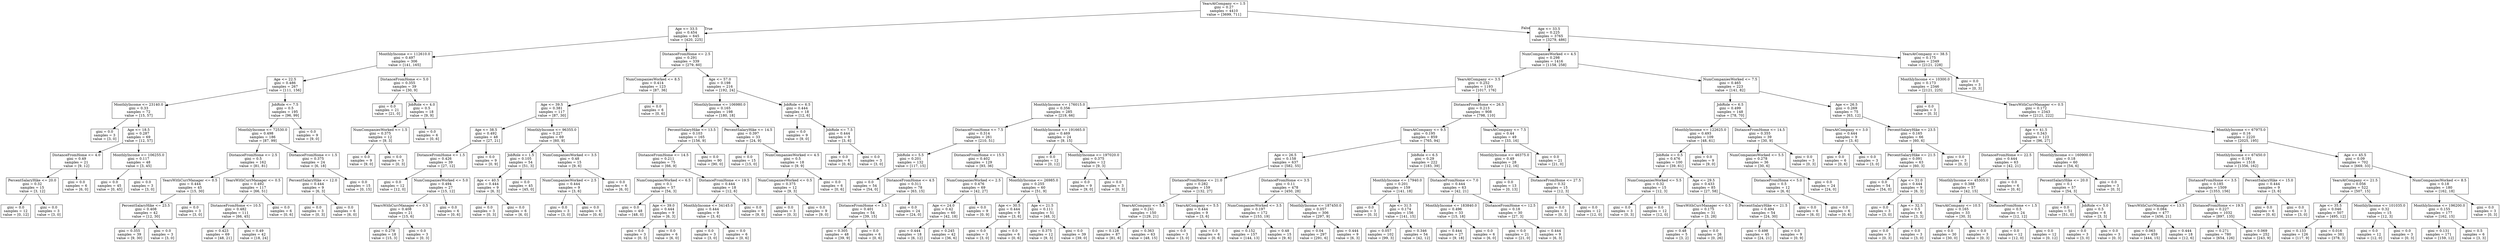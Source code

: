 digraph Tree {
node [shape=box] ;
0 [label="YearsAtCompany <= 1.5\ngini = 0.27\nsamples = 4410\nvalue = [3699, 711]"] ;
1 [label="Age <= 33.5\ngini = 0.454\nsamples = 645\nvalue = [420, 225]"] ;
0 -> 1 [labeldistance=2.5, labelangle=45, headlabel="True"] ;
2 [label="MonthlyIncome <= 112610.0\ngini = 0.497\nsamples = 306\nvalue = [141, 165]"] ;
1 -> 2 ;
3 [label="Age <= 22.5\ngini = 0.486\nsamples = 267\nvalue = [111, 156]"] ;
2 -> 3 ;
4 [label="MonthlyIncome <= 23140.0\ngini = 0.33\nsamples = 72\nvalue = [15, 57]"] ;
3 -> 4 ;
5 [label="gini = 0.0\nsamples = 3\nvalue = [3, 0]"] ;
4 -> 5 ;
6 [label="Age <= 18.5\ngini = 0.287\nsamples = 69\nvalue = [12, 57]"] ;
4 -> 6 ;
7 [label="DistanceFromHome <= 4.0\ngini = 0.49\nsamples = 21\nvalue = [9, 12]"] ;
6 -> 7 ;
8 [label="PercentSalaryHike <= 20.0\ngini = 0.32\nsamples = 15\nvalue = [3, 12]"] ;
7 -> 8 ;
9 [label="gini = 0.0\nsamples = 12\nvalue = [0, 12]"] ;
8 -> 9 ;
10 [label="gini = 0.0\nsamples = 3\nvalue = [3, 0]"] ;
8 -> 10 ;
11 [label="gini = 0.0\nsamples = 6\nvalue = [6, 0]"] ;
7 -> 11 ;
12 [label="MonthlyIncome <= 106255.0\ngini = 0.117\nsamples = 48\nvalue = [3, 45]"] ;
6 -> 12 ;
13 [label="gini = 0.0\nsamples = 45\nvalue = [0, 45]"] ;
12 -> 13 ;
14 [label="gini = 0.0\nsamples = 3\nvalue = [3, 0]"] ;
12 -> 14 ;
15 [label="JobRole <= 7.5\ngini = 0.5\nsamples = 195\nvalue = [96, 99]"] ;
3 -> 15 ;
16 [label="MonthlyIncome <= 72530.0\ngini = 0.498\nsamples = 186\nvalue = [87, 99]"] ;
15 -> 16 ;
17 [label="DistanceFromHome <= 2.5\ngini = 0.5\nsamples = 162\nvalue = [81, 81]"] ;
16 -> 17 ;
18 [label="YearsWithCurrManager <= 0.5\ngini = 0.444\nsamples = 45\nvalue = [15, 30]"] ;
17 -> 18 ;
19 [label="PercentSalaryHike <= 23.5\ngini = 0.408\nsamples = 42\nvalue = [12, 30]"] ;
18 -> 19 ;
20 [label="gini = 0.355\nsamples = 39\nvalue = [9, 30]"] ;
19 -> 20 ;
21 [label="gini = 0.0\nsamples = 3\nvalue = [3, 0]"] ;
19 -> 21 ;
22 [label="gini = 0.0\nsamples = 3\nvalue = [3, 0]"] ;
18 -> 22 ;
23 [label="YearsWithCurrManager <= 0.5\ngini = 0.492\nsamples = 117\nvalue = [66, 51]"] ;
17 -> 23 ;
24 [label="DistanceFromHome <= 10.5\ngini = 0.482\nsamples = 111\nvalue = [66, 45]"] ;
23 -> 24 ;
25 [label="gini = 0.423\nsamples = 69\nvalue = [48, 21]"] ;
24 -> 25 ;
26 [label="gini = 0.49\nsamples = 42\nvalue = [18, 24]"] ;
24 -> 26 ;
27 [label="gini = 0.0\nsamples = 6\nvalue = [0, 6]"] ;
23 -> 27 ;
28 [label="DistanceFromHome <= 1.5\ngini = 0.375\nsamples = 24\nvalue = [6, 18]"] ;
16 -> 28 ;
29 [label="PercentSalaryHike <= 12.0\ngini = 0.444\nsamples = 9\nvalue = [6, 3]"] ;
28 -> 29 ;
30 [label="gini = 0.0\nsamples = 3\nvalue = [0, 3]"] ;
29 -> 30 ;
31 [label="gini = 0.0\nsamples = 6\nvalue = [6, 0]"] ;
29 -> 31 ;
32 [label="gini = 0.0\nsamples = 15\nvalue = [0, 15]"] ;
28 -> 32 ;
33 [label="gini = 0.0\nsamples = 9\nvalue = [9, 0]"] ;
15 -> 33 ;
34 [label="DistanceFromHome <= 5.0\ngini = 0.355\nsamples = 39\nvalue = [30, 9]"] ;
2 -> 34 ;
35 [label="gini = 0.0\nsamples = 21\nvalue = [21, 0]"] ;
34 -> 35 ;
36 [label="JobRole <= 4.0\ngini = 0.5\nsamples = 18\nvalue = [9, 9]"] ;
34 -> 36 ;
37 [label="NumCompaniesWorked <= 1.5\ngini = 0.375\nsamples = 12\nvalue = [9, 3]"] ;
36 -> 37 ;
38 [label="gini = 0.0\nsamples = 9\nvalue = [9, 0]"] ;
37 -> 38 ;
39 [label="gini = 0.0\nsamples = 3\nvalue = [0, 3]"] ;
37 -> 39 ;
40 [label="gini = 0.0\nsamples = 6\nvalue = [0, 6]"] ;
36 -> 40 ;
41 [label="DistanceFromHome <= 2.5\ngini = 0.291\nsamples = 339\nvalue = [279, 60]"] ;
1 -> 41 ;
42 [label="NumCompaniesWorked <= 8.5\ngini = 0.414\nsamples = 123\nvalue = [87, 36]"] ;
41 -> 42 ;
43 [label="Age <= 39.5\ngini = 0.381\nsamples = 117\nvalue = [87, 30]"] ;
42 -> 43 ;
44 [label="Age <= 38.5\ngini = 0.492\nsamples = 48\nvalue = [27, 21]"] ;
43 -> 44 ;
45 [label="DistanceFromHome <= 1.5\ngini = 0.426\nsamples = 39\nvalue = [27, 12]"] ;
44 -> 45 ;
46 [label="gini = 0.0\nsamples = 12\nvalue = [12, 0]"] ;
45 -> 46 ;
47 [label="NumCompaniesWorked <= 5.0\ngini = 0.494\nsamples = 27\nvalue = [15, 12]"] ;
45 -> 47 ;
48 [label="YearsWithCurrManager <= 0.5\ngini = 0.408\nsamples = 21\nvalue = [15, 6]"] ;
47 -> 48 ;
49 [label="gini = 0.278\nsamples = 18\nvalue = [15, 3]"] ;
48 -> 49 ;
50 [label="gini = 0.0\nsamples = 3\nvalue = [0, 3]"] ;
48 -> 50 ;
51 [label="gini = 0.0\nsamples = 6\nvalue = [0, 6]"] ;
47 -> 51 ;
52 [label="gini = 0.0\nsamples = 9\nvalue = [0, 9]"] ;
44 -> 52 ;
53 [label="MonthlyIncome <= 96355.0\ngini = 0.227\nsamples = 69\nvalue = [60, 9]"] ;
43 -> 53 ;
54 [label="JobRole <= 1.5\ngini = 0.105\nsamples = 54\nvalue = [51, 3]"] ;
53 -> 54 ;
55 [label="Age <= 40.5\ngini = 0.444\nsamples = 9\nvalue = [6, 3]"] ;
54 -> 55 ;
56 [label="gini = 0.0\nsamples = 3\nvalue = [0, 3]"] ;
55 -> 56 ;
57 [label="gini = 0.0\nsamples = 6\nvalue = [6, 0]"] ;
55 -> 57 ;
58 [label="gini = 0.0\nsamples = 45\nvalue = [45, 0]"] ;
54 -> 58 ;
59 [label="NumCompaniesWorked <= 3.5\ngini = 0.48\nsamples = 15\nvalue = [9, 6]"] ;
53 -> 59 ;
60 [label="NumCompaniesWorked <= 2.5\ngini = 0.444\nsamples = 9\nvalue = [3, 6]"] ;
59 -> 60 ;
61 [label="gini = 0.0\nsamples = 3\nvalue = [3, 0]"] ;
60 -> 61 ;
62 [label="gini = 0.0\nsamples = 6\nvalue = [0, 6]"] ;
60 -> 62 ;
63 [label="gini = 0.0\nsamples = 6\nvalue = [6, 0]"] ;
59 -> 63 ;
64 [label="gini = 0.0\nsamples = 6\nvalue = [0, 6]"] ;
42 -> 64 ;
65 [label="Age <= 57.0\ngini = 0.198\nsamples = 216\nvalue = [192, 24]"] ;
41 -> 65 ;
66 [label="MonthlyIncome <= 106980.0\ngini = 0.165\nsamples = 198\nvalue = [180, 18]"] ;
65 -> 66 ;
67 [label="PercentSalaryHike <= 13.5\ngini = 0.103\nsamples = 165\nvalue = [156, 9]"] ;
66 -> 67 ;
68 [label="DistanceFromHome <= 14.5\ngini = 0.211\nsamples = 75\nvalue = [66, 9]"] ;
67 -> 68 ;
69 [label="NumCompaniesWorked <= 6.5\ngini = 0.1\nsamples = 57\nvalue = [54, 3]"] ;
68 -> 69 ;
70 [label="gini = 0.0\nsamples = 48\nvalue = [48, 0]"] ;
69 -> 70 ;
71 [label="Age <= 39.0\ngini = 0.444\nsamples = 9\nvalue = [6, 3]"] ;
69 -> 71 ;
72 [label="gini = 0.0\nsamples = 3\nvalue = [0, 3]"] ;
71 -> 72 ;
73 [label="gini = 0.0\nsamples = 6\nvalue = [6, 0]"] ;
71 -> 73 ;
74 [label="DistanceFromHome <= 19.5\ngini = 0.444\nsamples = 18\nvalue = [12, 6]"] ;
68 -> 74 ;
75 [label="MonthlyIncome <= 34145.0\ngini = 0.444\nsamples = 9\nvalue = [3, 6]"] ;
74 -> 75 ;
76 [label="gini = 0.0\nsamples = 3\nvalue = [3, 0]"] ;
75 -> 76 ;
77 [label="gini = 0.0\nsamples = 6\nvalue = [0, 6]"] ;
75 -> 77 ;
78 [label="gini = 0.0\nsamples = 9\nvalue = [9, 0]"] ;
74 -> 78 ;
79 [label="gini = 0.0\nsamples = 90\nvalue = [90, 0]"] ;
67 -> 79 ;
80 [label="PercentSalaryHike <= 14.5\ngini = 0.397\nsamples = 33\nvalue = [24, 9]"] ;
66 -> 80 ;
81 [label="gini = 0.0\nsamples = 15\nvalue = [15, 0]"] ;
80 -> 81 ;
82 [label="NumCompaniesWorked <= 4.5\ngini = 0.5\nsamples = 18\nvalue = [9, 9]"] ;
80 -> 82 ;
83 [label="NumCompaniesWorked <= 0.5\ngini = 0.375\nsamples = 12\nvalue = [9, 3]"] ;
82 -> 83 ;
84 [label="gini = 0.0\nsamples = 3\nvalue = [0, 3]"] ;
83 -> 84 ;
85 [label="gini = 0.0\nsamples = 9\nvalue = [9, 0]"] ;
83 -> 85 ;
86 [label="gini = 0.0\nsamples = 6\nvalue = [0, 6]"] ;
82 -> 86 ;
87 [label="JobRole <= 6.5\ngini = 0.444\nsamples = 18\nvalue = [12, 6]"] ;
65 -> 87 ;
88 [label="gini = 0.0\nsamples = 9\nvalue = [9, 0]"] ;
87 -> 88 ;
89 [label="JobRole <= 7.5\ngini = 0.444\nsamples = 9\nvalue = [3, 6]"] ;
87 -> 89 ;
90 [label="gini = 0.0\nsamples = 6\nvalue = [0, 6]"] ;
89 -> 90 ;
91 [label="gini = 0.0\nsamples = 3\nvalue = [3, 0]"] ;
89 -> 91 ;
92 [label="Age <= 33.5\ngini = 0.225\nsamples = 3765\nvalue = [3279, 486]"] ;
0 -> 92 [labeldistance=2.5, labelangle=-45, headlabel="False"] ;
93 [label="NumCompaniesWorked <= 4.5\ngini = 0.298\nsamples = 1416\nvalue = [1158, 258]"] ;
92 -> 93 ;
94 [label="YearsAtCompany <= 3.5\ngini = 0.252\nsamples = 1193\nvalue = [1017, 176]"] ;
93 -> 94 ;
95 [label="MonthlyIncome <= 176015.0\ngini = 0.356\nsamples = 285\nvalue = [219, 66]"] ;
94 -> 95 ;
96 [label="DistanceFromHome <= 7.5\ngini = 0.314\nsamples = 261\nvalue = [210, 51]"] ;
95 -> 96 ;
97 [label="JobRole <= 5.5\ngini = 0.201\nsamples = 132\nvalue = [117, 15]"] ;
96 -> 97 ;
98 [label="gini = 0.0\nsamples = 54\nvalue = [54, 0]"] ;
97 -> 98 ;
99 [label="DistanceFromHome <= 4.5\ngini = 0.311\nsamples = 78\nvalue = [63, 15]"] ;
97 -> 99 ;
100 [label="DistanceFromHome <= 3.5\ngini = 0.401\nsamples = 54\nvalue = [39, 15]"] ;
99 -> 100 ;
101 [label="gini = 0.305\nsamples = 48\nvalue = [39, 9]"] ;
100 -> 101 ;
102 [label="gini = 0.0\nsamples = 6\nvalue = [0, 6]"] ;
100 -> 102 ;
103 [label="gini = 0.0\nsamples = 24\nvalue = [24, 0]"] ;
99 -> 103 ;
104 [label="DistanceFromHome <= 15.5\ngini = 0.402\nsamples = 129\nvalue = [93, 36]"] ;
96 -> 104 ;
105 [label="NumCompaniesWorked <= 2.5\ngini = 0.476\nsamples = 69\nvalue = [42, 27]"] ;
104 -> 105 ;
106 [label="Age <= 24.0\ngini = 0.42\nsamples = 60\nvalue = [42, 18]"] ;
105 -> 106 ;
107 [label="gini = 0.444\nsamples = 18\nvalue = [6, 12]"] ;
106 -> 107 ;
108 [label="gini = 0.245\nsamples = 42\nvalue = [36, 6]"] ;
106 -> 108 ;
109 [label="gini = 0.0\nsamples = 9\nvalue = [0, 9]"] ;
105 -> 109 ;
110 [label="MonthlyIncome <= 26985.0\ngini = 0.255\nsamples = 60\nvalue = [51, 9]"] ;
104 -> 110 ;
111 [label="Age <= 30.5\ngini = 0.444\nsamples = 9\nvalue = [3, 6]"] ;
110 -> 111 ;
112 [label="gini = 0.0\nsamples = 3\nvalue = [3, 0]"] ;
111 -> 112 ;
113 [label="gini = 0.0\nsamples = 6\nvalue = [0, 6]"] ;
111 -> 113 ;
114 [label="Age <= 21.5\ngini = 0.111\nsamples = 51\nvalue = [48, 3]"] ;
110 -> 114 ;
115 [label="gini = 0.375\nsamples = 12\nvalue = [9, 3]"] ;
114 -> 115 ;
116 [label="gini = 0.0\nsamples = 39\nvalue = [39, 0]"] ;
114 -> 116 ;
117 [label="MonthlyIncome <= 191665.0\ngini = 0.469\nsamples = 24\nvalue = [9, 15]"] ;
95 -> 117 ;
118 [label="gini = 0.0\nsamples = 12\nvalue = [0, 12]"] ;
117 -> 118 ;
119 [label="MonthlyIncome <= 197020.0\ngini = 0.375\nsamples = 12\nvalue = [9, 3]"] ;
117 -> 119 ;
120 [label="gini = 0.0\nsamples = 9\nvalue = [9, 0]"] ;
119 -> 120 ;
121 [label="gini = 0.0\nsamples = 3\nvalue = [0, 3]"] ;
119 -> 121 ;
122 [label="DistanceFromHome <= 26.5\ngini = 0.213\nsamples = 908\nvalue = [798, 110]"] ;
94 -> 122 ;
123 [label="YearsAtCompany <= 9.5\ngini = 0.195\nsamples = 859\nvalue = [765, 94]"] ;
122 -> 123 ;
124 [label="Age <= 26.5\ngini = 0.158\nsamples = 637\nvalue = [582, 55]"] ;
123 -> 124 ;
125 [label="DistanceFromHome <= 21.0\ngini = 0.282\nsamples = 159\nvalue = [132, 27]"] ;
124 -> 125 ;
126 [label="YearsAtCompany <= 5.5\ngini = 0.241\nsamples = 150\nvalue = [129, 21]"] ;
125 -> 126 ;
127 [label="gini = 0.128\nsamples = 87\nvalue = [81, 6]"] ;
126 -> 127 ;
128 [label="gini = 0.363\nsamples = 63\nvalue = [48, 15]"] ;
126 -> 128 ;
129 [label="YearsAtCompany <= 5.5\ngini = 0.444\nsamples = 9\nvalue = [3, 6]"] ;
125 -> 129 ;
130 [label="gini = 0.0\nsamples = 3\nvalue = [3, 0]"] ;
129 -> 130 ;
131 [label="gini = 0.0\nsamples = 6\nvalue = [0, 6]"] ;
129 -> 131 ;
132 [label="DistanceFromHome <= 3.5\ngini = 0.11\nsamples = 478\nvalue = [450, 28]"] ;
124 -> 132 ;
133 [label="NumCompaniesWorked <= 3.5\ngini = 0.197\nsamples = 172\nvalue = [153, 19]"] ;
132 -> 133 ;
134 [label="gini = 0.152\nsamples = 157\nvalue = [144, 13]"] ;
133 -> 134 ;
135 [label="gini = 0.48\nsamples = 15\nvalue = [9, 6]"] ;
133 -> 135 ;
136 [label="MonthlyIncome <= 187450.0\ngini = 0.057\nsamples = 306\nvalue = [297, 9]"] ;
132 -> 136 ;
137 [label="gini = 0.04\nsamples = 297\nvalue = [291, 6]"] ;
136 -> 137 ;
138 [label="gini = 0.444\nsamples = 9\nvalue = [6, 3]"] ;
136 -> 138 ;
139 [label="JobRole <= 6.5\ngini = 0.29\nsamples = 222\nvalue = [183, 39]"] ;
123 -> 139 ;
140 [label="MonthlyIncome <= 17940.0\ngini = 0.201\nsamples = 159\nvalue = [141, 18]"] ;
139 -> 140 ;
141 [label="gini = 0.0\nsamples = 3\nvalue = [0, 3]"] ;
140 -> 141 ;
142 [label="Age <= 31.5\ngini = 0.174\nsamples = 156\nvalue = [141, 15]"] ;
140 -> 142 ;
143 [label="gini = 0.057\nsamples = 102\nvalue = [99, 3]"] ;
142 -> 143 ;
144 [label="gini = 0.346\nsamples = 54\nvalue = [42, 12]"] ;
142 -> 144 ;
145 [label="DistanceFromHome <= 7.0\ngini = 0.444\nsamples = 63\nvalue = [42, 21]"] ;
139 -> 145 ;
146 [label="MonthlyIncome <= 183840.0\ngini = 0.496\nsamples = 33\nvalue = [15, 18]"] ;
145 -> 146 ;
147 [label="gini = 0.444\nsamples = 27\nvalue = [9, 18]"] ;
146 -> 147 ;
148 [label="gini = 0.0\nsamples = 6\nvalue = [6, 0]"] ;
146 -> 148 ;
149 [label="DistanceFromHome <= 12.5\ngini = 0.18\nsamples = 30\nvalue = [27, 3]"] ;
145 -> 149 ;
150 [label="gini = 0.0\nsamples = 21\nvalue = [21, 0]"] ;
149 -> 150 ;
151 [label="gini = 0.444\nsamples = 9\nvalue = [6, 3]"] ;
149 -> 151 ;
152 [label="YearsAtCompany <= 7.5\ngini = 0.44\nsamples = 49\nvalue = [33, 16]"] ;
122 -> 152 ;
153 [label="MonthlyIncome <= 46375.0\ngini = 0.49\nsamples = 28\nvalue = [12, 16]"] ;
152 -> 153 ;
154 [label="gini = 0.0\nsamples = 13\nvalue = [0, 13]"] ;
153 -> 154 ;
155 [label="DistanceFromHome <= 27.5\ngini = 0.32\nsamples = 15\nvalue = [12, 3]"] ;
153 -> 155 ;
156 [label="gini = 0.0\nsamples = 3\nvalue = [0, 3]"] ;
155 -> 156 ;
157 [label="gini = 0.0\nsamples = 12\nvalue = [12, 0]"] ;
155 -> 157 ;
158 [label="gini = 0.0\nsamples = 21\nvalue = [21, 0]"] ;
152 -> 158 ;
159 [label="NumCompaniesWorked <= 7.5\ngini = 0.465\nsamples = 223\nvalue = [141, 82]"] ;
93 -> 159 ;
160 [label="JobRole <= 6.5\ngini = 0.499\nsamples = 148\nvalue = [78, 70]"] ;
159 -> 160 ;
161 [label="MonthlyIncome <= 122625.0\ngini = 0.493\nsamples = 109\nvalue = [48, 61]"] ;
160 -> 161 ;
162 [label="JobRole <= 0.5\ngini = 0.476\nsamples = 100\nvalue = [39, 61]"] ;
161 -> 162 ;
163 [label="NumCompaniesWorked <= 5.5\ngini = 0.32\nsamples = 15\nvalue = [12, 3]"] ;
162 -> 163 ;
164 [label="gini = 0.0\nsamples = 3\nvalue = [0, 3]"] ;
163 -> 164 ;
165 [label="gini = 0.0\nsamples = 12\nvalue = [12, 0]"] ;
163 -> 165 ;
166 [label="Age <= 29.5\ngini = 0.433\nsamples = 85\nvalue = [27, 58]"] ;
162 -> 166 ;
167 [label="YearsWithCurrManager <= 0.5\ngini = 0.175\nsamples = 31\nvalue = [3, 28]"] ;
166 -> 167 ;
168 [label="gini = 0.48\nsamples = 5\nvalue = [3, 2]"] ;
167 -> 168 ;
169 [label="gini = 0.0\nsamples = 26\nvalue = [0, 26]"] ;
167 -> 169 ;
170 [label="PercentSalaryHike <= 21.5\ngini = 0.494\nsamples = 54\nvalue = [24, 30]"] ;
166 -> 170 ;
171 [label="gini = 0.498\nsamples = 45\nvalue = [24, 21]"] ;
170 -> 171 ;
172 [label="gini = 0.0\nsamples = 9\nvalue = [0, 9]"] ;
170 -> 172 ;
173 [label="gini = 0.0\nsamples = 9\nvalue = [9, 0]"] ;
161 -> 173 ;
174 [label="DistanceFromHome <= 14.5\ngini = 0.355\nsamples = 39\nvalue = [30, 9]"] ;
160 -> 174 ;
175 [label="NumCompaniesWorked <= 5.5\ngini = 0.278\nsamples = 36\nvalue = [30, 6]"] ;
174 -> 175 ;
176 [label="DistanceFromHome <= 5.0\ngini = 0.5\nsamples = 12\nvalue = [6, 6]"] ;
175 -> 176 ;
177 [label="gini = 0.0\nsamples = 6\nvalue = [6, 0]"] ;
176 -> 177 ;
178 [label="gini = 0.0\nsamples = 6\nvalue = [0, 6]"] ;
176 -> 178 ;
179 [label="gini = 0.0\nsamples = 24\nvalue = [24, 0]"] ;
175 -> 179 ;
180 [label="gini = 0.0\nsamples = 3\nvalue = [0, 3]"] ;
174 -> 180 ;
181 [label="Age <= 26.5\ngini = 0.269\nsamples = 75\nvalue = [63, 12]"] ;
159 -> 181 ;
182 [label="YearsAtCompany <= 3.0\ngini = 0.444\nsamples = 9\nvalue = [3, 6]"] ;
181 -> 182 ;
183 [label="gini = 0.0\nsamples = 6\nvalue = [0, 6]"] ;
182 -> 183 ;
184 [label="gini = 0.0\nsamples = 3\nvalue = [3, 0]"] ;
182 -> 184 ;
185 [label="PercentSalaryHike <= 23.5\ngini = 0.165\nsamples = 66\nvalue = [60, 6]"] ;
181 -> 185 ;
186 [label="PercentSalaryHike <= 21.5\ngini = 0.091\nsamples = 63\nvalue = [60, 3]"] ;
185 -> 186 ;
187 [label="gini = 0.0\nsamples = 54\nvalue = [54, 0]"] ;
186 -> 187 ;
188 [label="Age <= 31.0\ngini = 0.444\nsamples = 9\nvalue = [6, 3]"] ;
186 -> 188 ;
189 [label="gini = 0.0\nsamples = 3\nvalue = [3, 0]"] ;
188 -> 189 ;
190 [label="Age <= 32.5\ngini = 0.5\nsamples = 6\nvalue = [3, 3]"] ;
188 -> 190 ;
191 [label="gini = 0.0\nsamples = 3\nvalue = [0, 3]"] ;
190 -> 191 ;
192 [label="gini = 0.0\nsamples = 3\nvalue = [3, 0]"] ;
190 -> 192 ;
193 [label="gini = 0.0\nsamples = 3\nvalue = [0, 3]"] ;
185 -> 193 ;
194 [label="YearsAtCompany <= 38.5\ngini = 0.175\nsamples = 2349\nvalue = [2121, 228]"] ;
92 -> 194 ;
195 [label="MonthlyIncome <= 10300.0\ngini = 0.173\nsamples = 2346\nvalue = [2121, 225]"] ;
194 -> 195 ;
196 [label="gini = 0.0\nsamples = 3\nvalue = [0, 3]"] ;
195 -> 196 ;
197 [label="YearsWithCurrManager <= 0.5\ngini = 0.172\nsamples = 2343\nvalue = [2121, 222]"] ;
195 -> 197 ;
198 [label="Age <= 41.5\ngini = 0.343\nsamples = 123\nvalue = [96, 27]"] ;
197 -> 198 ;
199 [label="DistanceFromHome <= 22.5\ngini = 0.444\nsamples = 63\nvalue = [42, 21]"] ;
198 -> 199 ;
200 [label="MonthlyIncome <= 45305.0\ngini = 0.388\nsamples = 57\nvalue = [42, 15]"] ;
199 -> 200 ;
201 [label="YearsAtCompany <= 10.5\ngini = 0.165\nsamples = 33\nvalue = [30, 3]"] ;
200 -> 201 ;
202 [label="gini = 0.0\nsamples = 30\nvalue = [30, 0]"] ;
201 -> 202 ;
203 [label="gini = 0.0\nsamples = 3\nvalue = [0, 3]"] ;
201 -> 203 ;
204 [label="DistanceFromHome <= 1.5\ngini = 0.5\nsamples = 24\nvalue = [12, 12]"] ;
200 -> 204 ;
205 [label="gini = 0.0\nsamples = 12\nvalue = [12, 0]"] ;
204 -> 205 ;
206 [label="gini = 0.0\nsamples = 12\nvalue = [0, 12]"] ;
204 -> 206 ;
207 [label="gini = 0.0\nsamples = 6\nvalue = [0, 6]"] ;
199 -> 207 ;
208 [label="MonthlyIncome <= 160900.0\ngini = 0.18\nsamples = 60\nvalue = [54, 6]"] ;
198 -> 208 ;
209 [label="PercentSalaryHike <= 20.0\ngini = 0.1\nsamples = 57\nvalue = [54, 3]"] ;
208 -> 209 ;
210 [label="gini = 0.0\nsamples = 51\nvalue = [51, 0]"] ;
209 -> 210 ;
211 [label="JobRole <= 5.0\ngini = 0.5\nsamples = 6\nvalue = [3, 3]"] ;
209 -> 211 ;
212 [label="gini = 0.0\nsamples = 3\nvalue = [3, 0]"] ;
211 -> 212 ;
213 [label="gini = 0.0\nsamples = 3\nvalue = [0, 3]"] ;
211 -> 213 ;
214 [label="gini = 0.0\nsamples = 3\nvalue = [0, 3]"] ;
208 -> 214 ;
215 [label="MonthlyIncome <= 67975.0\ngini = 0.16\nsamples = 2220\nvalue = [2025, 195]"] ;
197 -> 215 ;
216 [label="MonthlyIncome <= 67450.0\ngini = 0.191\nsamples = 1518\nvalue = [1356, 162]"] ;
215 -> 216 ;
217 [label="DistanceFromHome <= 3.5\ngini = 0.185\nsamples = 1509\nvalue = [1353, 156]"] ;
216 -> 217 ;
218 [label="YearsWithCurrManager <= 13.5\ngini = 0.084\nsamples = 477\nvalue = [456, 21]"] ;
217 -> 218 ;
219 [label="gini = 0.063\nsamples = 459\nvalue = [444, 15]"] ;
218 -> 219 ;
220 [label="gini = 0.444\nsamples = 18\nvalue = [12, 6]"] ;
218 -> 220 ;
221 [label="DistanceFromHome <= 19.5\ngini = 0.227\nsamples = 1032\nvalue = [897, 135]"] ;
217 -> 221 ;
222 [label="gini = 0.271\nsamples = 780\nvalue = [654, 126]"] ;
221 -> 222 ;
223 [label="gini = 0.069\nsamples = 252\nvalue = [243, 9]"] ;
221 -> 223 ;
224 [label="PercentSalaryHike <= 15.0\ngini = 0.444\nsamples = 9\nvalue = [3, 6]"] ;
216 -> 224 ;
225 [label="gini = 0.0\nsamples = 6\nvalue = [0, 6]"] ;
224 -> 225 ;
226 [label="gini = 0.0\nsamples = 3\nvalue = [3, 0]"] ;
224 -> 226 ;
227 [label="Age <= 45.5\ngini = 0.09\nsamples = 702\nvalue = [669, 33]"] ;
215 -> 227 ;
228 [label="YearsAtCompany <= 21.5\ngini = 0.056\nsamples = 522\nvalue = [507, 15]"] ;
227 -> 228 ;
229 [label="Age <= 35.5\ngini = 0.046\nsamples = 507\nvalue = [495, 12]"] ;
228 -> 229 ;
230 [label="gini = 0.133\nsamples = 126\nvalue = [117, 9]"] ;
229 -> 230 ;
231 [label="gini = 0.016\nsamples = 381\nvalue = [378, 3]"] ;
229 -> 231 ;
232 [label="MonthlyIncome <= 101035.0\ngini = 0.32\nsamples = 15\nvalue = [12, 3]"] ;
228 -> 232 ;
233 [label="gini = 0.0\nsamples = 12\nvalue = [12, 0]"] ;
232 -> 233 ;
234 [label="gini = 0.0\nsamples = 3\nvalue = [0, 3]"] ;
232 -> 234 ;
235 [label="NumCompaniesWorked <= 8.5\ngini = 0.18\nsamples = 180\nvalue = [162, 18]"] ;
227 -> 235 ;
236 [label="MonthlyIncome <= 196200.0\ngini = 0.155\nsamples = 177\nvalue = [162, 15]"] ;
235 -> 236 ;
237 [label="gini = 0.131\nsamples = 171\nvalue = [159, 12]"] ;
236 -> 237 ;
238 [label="gini = 0.5\nsamples = 6\nvalue = [3, 3]"] ;
236 -> 238 ;
239 [label="gini = 0.0\nsamples = 3\nvalue = [0, 3]"] ;
235 -> 239 ;
240 [label="gini = 0.0\nsamples = 3\nvalue = [0, 3]"] ;
194 -> 240 ;
}